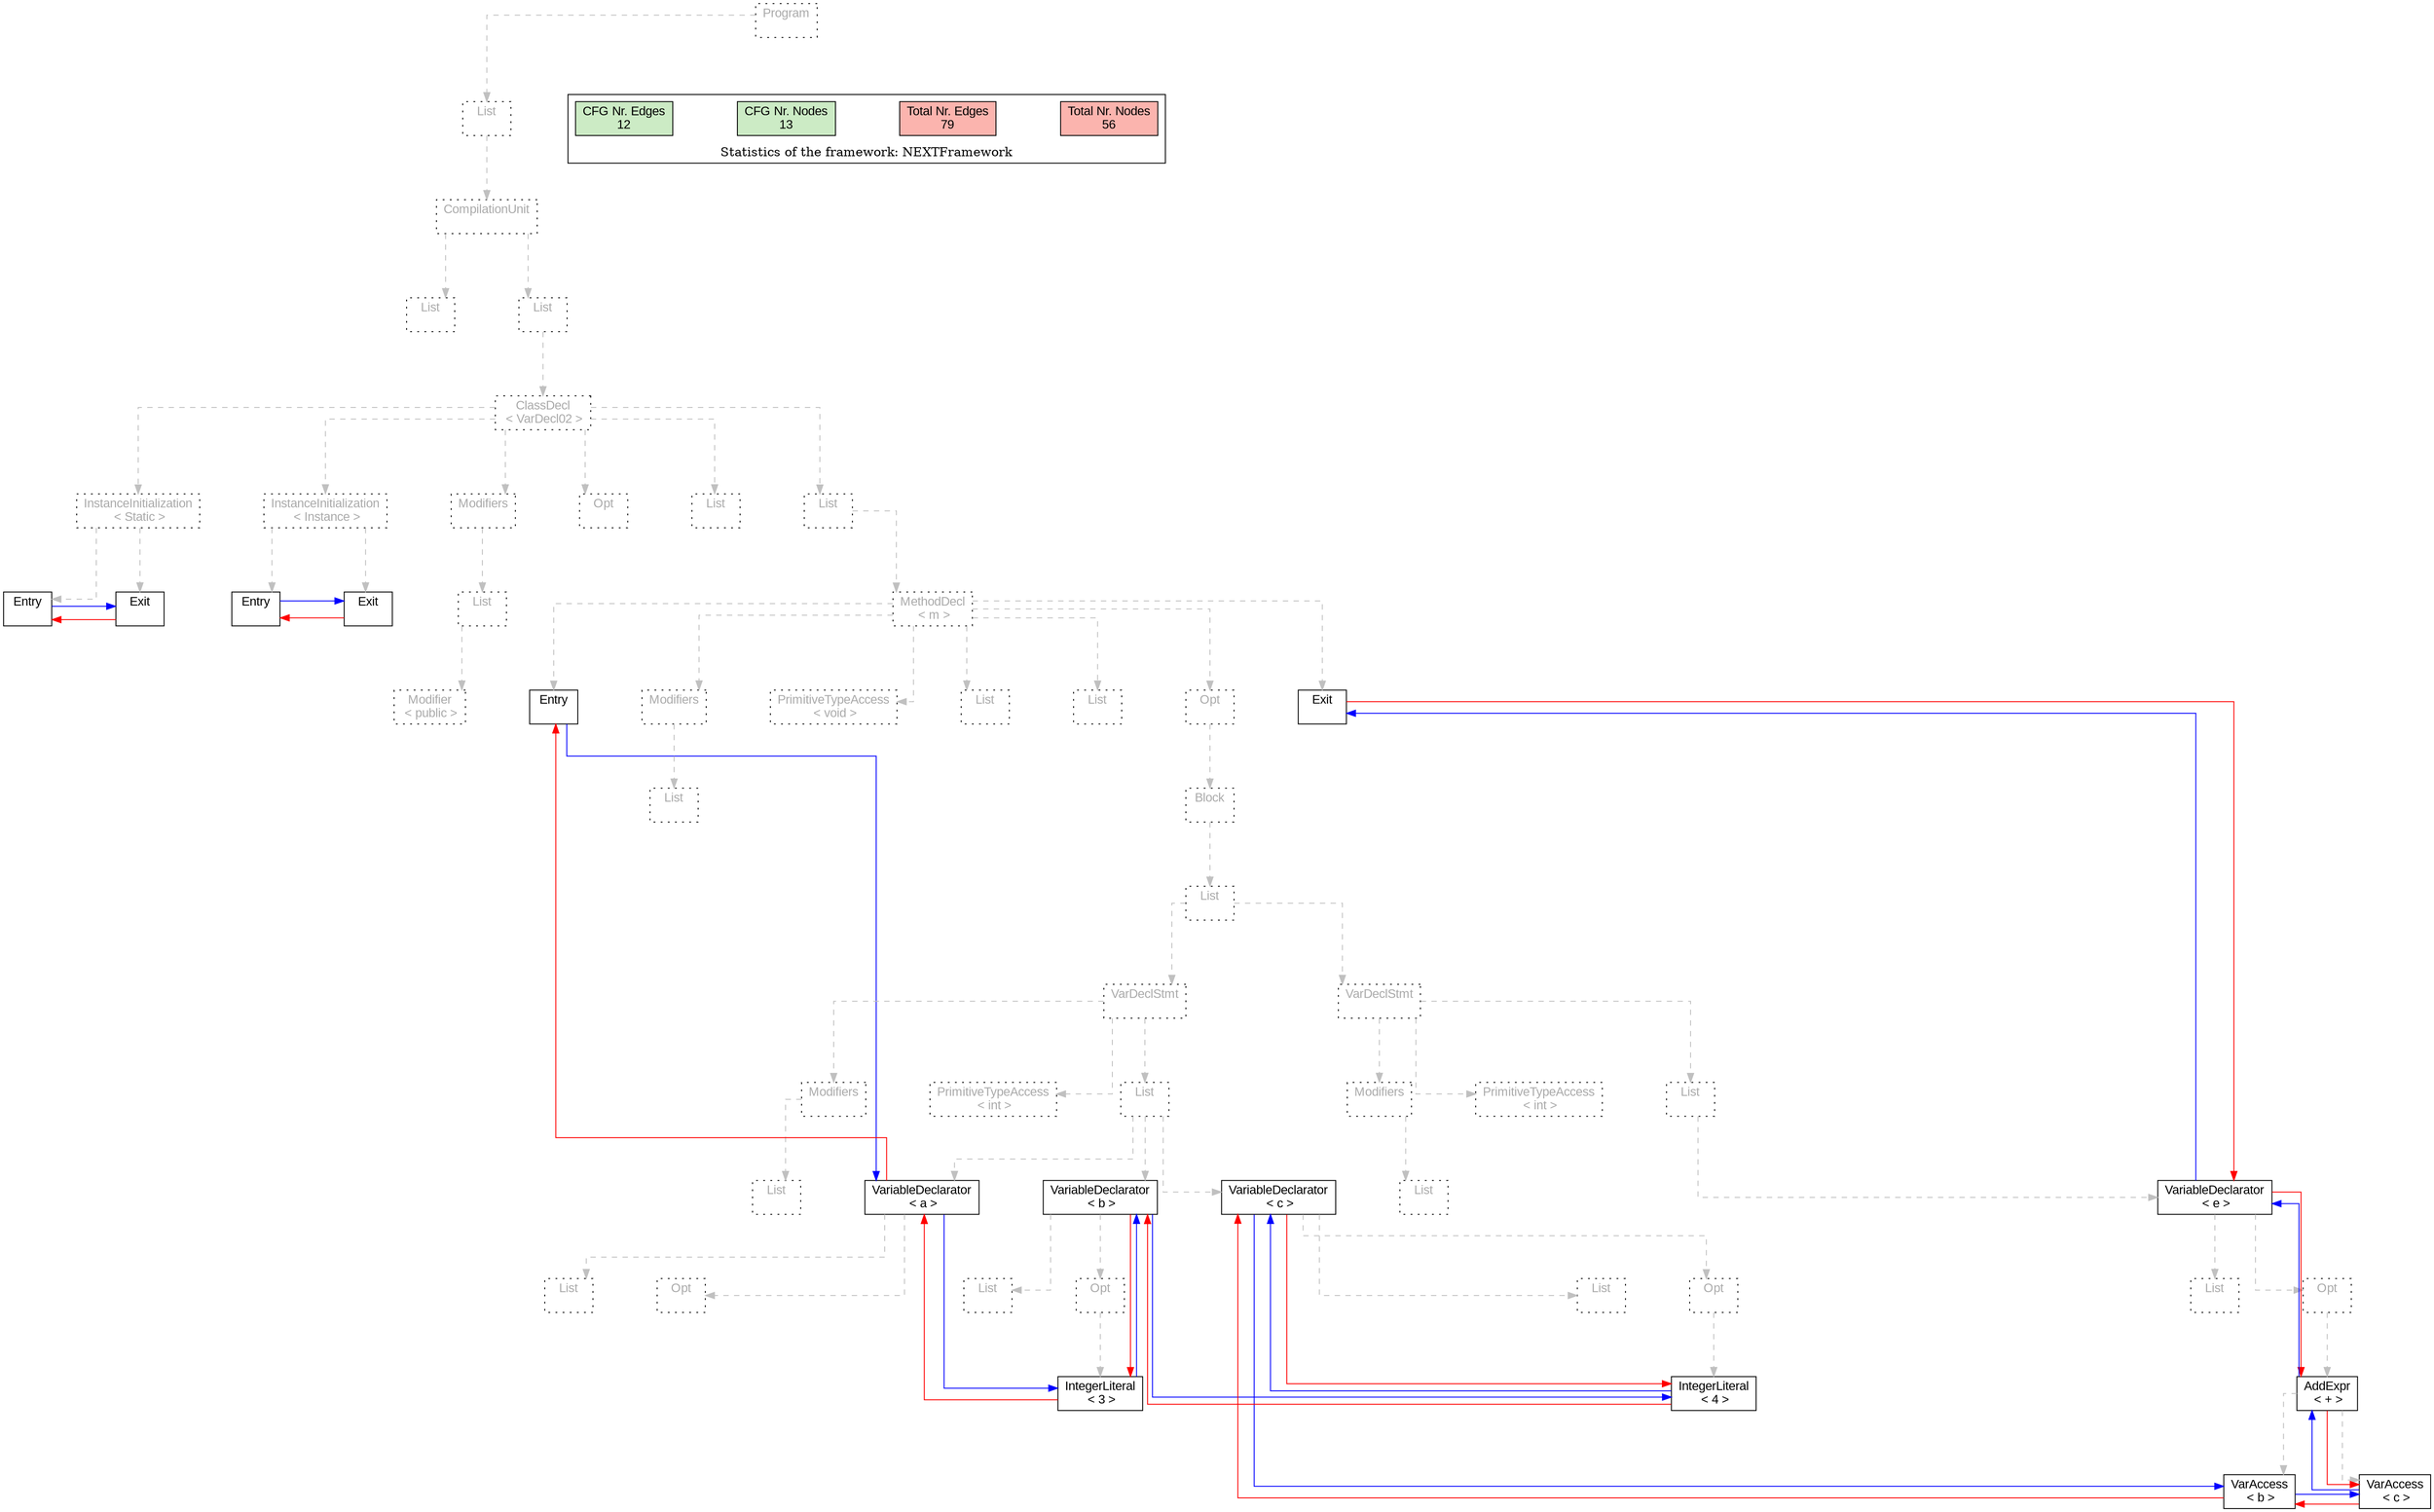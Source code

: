 digraph G {
graph [splines=ortho, nodesep="1", ranksep="1"]
node [shape=rect, fontname=Arial];
{ rank = same; "Program[0]"}
{ rank = same; "List[1]"}
{ rank = same; "CompilationUnit[2]"}
{ rank = same; "List[3]"; "List[4]"}
{ rank = same; "ClassDecl[5]"}
{ rank = same; "Modifiers[22]"; "Opt[25]"; "List[26]"; "List[27]"; "InstanceInitialization[6]"; "InstanceInitialization[14]"}
{ rank = same; "List[23]"; "MethodDecl[28]"; "Entry[7]"; "Exit[8]"; "Entry[15]"; "Exit[16]"}
{ rank = same; "Modifier[24]"; "Entry[29]"; "Modifiers[30]"; "PrimitiveTypeAccess[32]"; "List[33]"; "List[34]"; "Opt[35]"; "Exit[36]"}
{ rank = same; "List[31]"; "Block[36]"}
{ rank = same; "List[37]"}
{ rank = same; "VarDeclStmt[38]"; "VarDeclStmt[54]"}
{ rank = same; "Modifiers[39]"; "PrimitiveTypeAccess[41]"; "List[42]"; "Modifiers[55]"; "PrimitiveTypeAccess[57]"; "List[58]"}
{ rank = same; "List[40]"; "VariableDeclarator[43]"; "VariableDeclarator[46]"; "VariableDeclarator[50]"; "List[56]"; "VariableDeclarator[59]"}
{ rank = same; "List[44]"; "Opt[45]"; "List[47]"; "Opt[48]"; "List[51]"; "Opt[52]"; "List[60]"; "Opt[61]"}
{ rank = same; "IntegerLiteral[49]"; "IntegerLiteral[53]"; "AddExpr[62]"}
{ rank = same; "VarAccess[63]"; "VarAccess[64]"}
"Program[0]" [label="Program\n ", style= dotted   fillcolor="#eeeeee" fontcolor="#aaaaaa"  ]
"List[1]" [label="List\n ", style= dotted   fillcolor="#eeeeee" fontcolor="#aaaaaa"  ]
"CompilationUnit[2]" [label="CompilationUnit\n ", style= dotted   fillcolor="#eeeeee" fontcolor="#aaaaaa"  ]
"List[3]" [label="List\n ", style= dotted   fillcolor="#eeeeee" fontcolor="#aaaaaa"  ]
"List[4]" [label="List\n ", style= dotted   fillcolor="#eeeeee" fontcolor="#aaaaaa"  ]
"ClassDecl[5]" [label="ClassDecl\n < VarDecl02 >", style= dotted   fillcolor="#eeeeee" fontcolor="#aaaaaa"  ]
"Modifiers[22]" [label="Modifiers\n ", style= dotted   fillcolor="#eeeeee" fontcolor="#aaaaaa"  ]
"List[23]" [label="List\n ", style= dotted   fillcolor="#eeeeee" fontcolor="#aaaaaa"  ]
"Modifier[24]" [label="Modifier\n < public >", style= dotted   fillcolor="#eeeeee" fontcolor="#aaaaaa"  ]
"Opt[25]" [label="Opt\n ", style= dotted   fillcolor="#eeeeee" fontcolor="#aaaaaa"  ]
"List[26]" [label="List\n ", style= dotted   fillcolor="#eeeeee" fontcolor="#aaaaaa"  ]
"List[27]" [label="List\n ", style= dotted   fillcolor="#eeeeee" fontcolor="#aaaaaa"  ]
"MethodDecl[28]" [label="MethodDecl\n < m >", style= dotted   fillcolor="#eeeeee" fontcolor="#aaaaaa"  ]
"Entry[29]" [label="Entry\n ", fillcolor=white   style=filled  ]
"Modifiers[30]" [label="Modifiers\n ", style= dotted   fillcolor="#eeeeee" fontcolor="#aaaaaa"  ]
"List[31]" [label="List\n ", style= dotted   fillcolor="#eeeeee" fontcolor="#aaaaaa"  ]
"PrimitiveTypeAccess[32]" [label="PrimitiveTypeAccess\n < void >", style= dotted   fillcolor="#eeeeee" fontcolor="#aaaaaa"  ]
"List[33]" [label="List\n ", style= dotted   fillcolor="#eeeeee" fontcolor="#aaaaaa"  ]
"List[34]" [label="List\n ", style= dotted   fillcolor="#eeeeee" fontcolor="#aaaaaa"  ]
"Opt[35]" [label="Opt\n ", style= dotted   fillcolor="#eeeeee" fontcolor="#aaaaaa"  ]
"Block[36]" [label="Block\n ", style= dotted   fillcolor="#eeeeee" fontcolor="#aaaaaa"  ]
"List[37]" [label="List\n ", style= dotted   fillcolor="#eeeeee" fontcolor="#aaaaaa"  ]
"VarDeclStmt[38]" [label="VarDeclStmt\n ", style= dotted   fillcolor="#eeeeee" fontcolor="#aaaaaa"  ]
"Modifiers[39]" [label="Modifiers\n ", style= dotted   fillcolor="#eeeeee" fontcolor="#aaaaaa"  ]
"List[40]" [label="List\n ", style= dotted   fillcolor="#eeeeee" fontcolor="#aaaaaa"  ]
"PrimitiveTypeAccess[41]" [label="PrimitiveTypeAccess\n < int >", style= dotted   fillcolor="#eeeeee" fontcolor="#aaaaaa"  ]
"List[42]" [label="List\n ", style= dotted   fillcolor="#eeeeee" fontcolor="#aaaaaa"  ]
"VariableDeclarator[43]" [label="VariableDeclarator\n < a >", fillcolor=white   style=filled  ]
"List[44]" [label="List\n ", style= dotted   fillcolor="#eeeeee" fontcolor="#aaaaaa"  ]
"Opt[45]" [label="Opt\n ", style= dotted   fillcolor="#eeeeee" fontcolor="#aaaaaa"  ]
"VariableDeclarator[46]" [label="VariableDeclarator\n < b >", fillcolor=white   style=filled  ]
"List[47]" [label="List\n ", style= dotted   fillcolor="#eeeeee" fontcolor="#aaaaaa"  ]
"Opt[48]" [label="Opt\n ", style= dotted   fillcolor="#eeeeee" fontcolor="#aaaaaa"  ]
"IntegerLiteral[49]" [label="IntegerLiteral\n < 3 >", fillcolor=white   style=filled  ]
"VariableDeclarator[50]" [label="VariableDeclarator\n < c >", fillcolor=white   style=filled  ]
"List[51]" [label="List\n ", style= dotted   fillcolor="#eeeeee" fontcolor="#aaaaaa"  ]
"Opt[52]" [label="Opt\n ", style= dotted   fillcolor="#eeeeee" fontcolor="#aaaaaa"  ]
"IntegerLiteral[53]" [label="IntegerLiteral\n < 4 >", fillcolor=white   style=filled  ]
"VarDeclStmt[54]" [label="VarDeclStmt\n ", style= dotted   fillcolor="#eeeeee" fontcolor="#aaaaaa"  ]
"Modifiers[55]" [label="Modifiers\n ", style= dotted   fillcolor="#eeeeee" fontcolor="#aaaaaa"  ]
"List[56]" [label="List\n ", style= dotted   fillcolor="#eeeeee" fontcolor="#aaaaaa"  ]
"PrimitiveTypeAccess[57]" [label="PrimitiveTypeAccess\n < int >", style= dotted   fillcolor="#eeeeee" fontcolor="#aaaaaa"  ]
"List[58]" [label="List\n ", style= dotted   fillcolor="#eeeeee" fontcolor="#aaaaaa"  ]
"VariableDeclarator[59]" [label="VariableDeclarator\n < e >", fillcolor=white   style=filled  ]
"List[60]" [label="List\n ", style= dotted   fillcolor="#eeeeee" fontcolor="#aaaaaa"  ]
"Opt[61]" [label="Opt\n ", style= dotted   fillcolor="#eeeeee" fontcolor="#aaaaaa"  ]
"AddExpr[62]" [label="AddExpr\n < + >", fillcolor=white   style=filled  ]
"VarAccess[63]" [label="VarAccess\n < b >", fillcolor=white   style=filled  ]
"VarAccess[64]" [label="VarAccess\n < c >", fillcolor=white   style=filled  ]
"Exit[36]" [label="Exit\n ", fillcolor=white   style=filled  ]
"InstanceInitialization[6]" [label="InstanceInitialization\n < Instance >", style= dotted   fillcolor="#eeeeee" fontcolor="#aaaaaa"  ]
"Entry[7]" [label="Entry\n ", fillcolor=white   style=filled  ]
"Exit[8]" [label="Exit\n ", fillcolor=white   style=filled  ]
"InstanceInitialization[14]" [label="InstanceInitialization\n < Static >", style= dotted   fillcolor="#eeeeee" fontcolor="#aaaaaa"  ]
"Entry[15]" [label="Entry\n ", fillcolor=white   style=filled  ]
"Exit[16]" [label="Exit\n ", fillcolor=white   style=filled  ]
"CompilationUnit[2]" -> "List[3]" [style=dashed, color=gray]
"List[23]" -> "Modifier[24]" [style=dashed, color=gray]
"Modifiers[22]" -> "List[23]" [style=dashed, color=gray]
"ClassDecl[5]" -> "Modifiers[22]" [style=dashed, color=gray]
"ClassDecl[5]" -> "Opt[25]" [style=dashed, color=gray]
"ClassDecl[5]" -> "List[26]" [style=dashed, color=gray]
"MethodDecl[28]" -> "Entry[29]" [style=dashed, color=gray]
"Modifiers[30]" -> "List[31]" [style=dashed, color=gray]
"MethodDecl[28]" -> "Modifiers[30]" [style=dashed, color=gray]
"MethodDecl[28]" -> "PrimitiveTypeAccess[32]" [style=dashed, color=gray]
"MethodDecl[28]" -> "List[33]" [style=dashed, color=gray]
"MethodDecl[28]" -> "List[34]" [style=dashed, color=gray]
"Modifiers[39]" -> "List[40]" [style=dashed, color=gray]
"VarDeclStmt[38]" -> "Modifiers[39]" [style=dashed, color=gray]
"VarDeclStmt[38]" -> "PrimitiveTypeAccess[41]" [style=dashed, color=gray]
"VariableDeclarator[43]" -> "List[44]" [style=dashed, color=gray]
"VariableDeclarator[43]" -> "Opt[45]" [style=dashed, color=gray]
"List[42]" -> "VariableDeclarator[43]" [style=dashed, color=gray]
"VariableDeclarator[46]" -> "List[47]" [style=dashed, color=gray]
"Opt[48]" -> "IntegerLiteral[49]" [style=dashed, color=gray]
"VariableDeclarator[46]" -> "Opt[48]" [style=dashed, color=gray]
"List[42]" -> "VariableDeclarator[46]" [style=dashed, color=gray]
"VariableDeclarator[50]" -> "List[51]" [style=dashed, color=gray]
"Opt[52]" -> "IntegerLiteral[53]" [style=dashed, color=gray]
"VariableDeclarator[50]" -> "Opt[52]" [style=dashed, color=gray]
"List[42]" -> "VariableDeclarator[50]" [style=dashed, color=gray]
"VarDeclStmt[38]" -> "List[42]" [style=dashed, color=gray]
"List[37]" -> "VarDeclStmt[38]" [style=dashed, color=gray]
"Modifiers[55]" -> "List[56]" [style=dashed, color=gray]
"VarDeclStmt[54]" -> "Modifiers[55]" [style=dashed, color=gray]
"VarDeclStmt[54]" -> "PrimitiveTypeAccess[57]" [style=dashed, color=gray]
"VariableDeclarator[59]" -> "List[60]" [style=dashed, color=gray]
"AddExpr[62]" -> "VarAccess[63]" [style=dashed, color=gray]
"AddExpr[62]" -> "VarAccess[64]" [style=dashed, color=gray]
"Opt[61]" -> "AddExpr[62]" [style=dashed, color=gray]
"VariableDeclarator[59]" -> "Opt[61]" [style=dashed, color=gray]
"List[58]" -> "VariableDeclarator[59]" [style=dashed, color=gray]
"VarDeclStmt[54]" -> "List[58]" [style=dashed, color=gray]
"List[37]" -> "VarDeclStmt[54]" [style=dashed, color=gray]
"Block[36]" -> "List[37]" [style=dashed, color=gray]
"Opt[35]" -> "Block[36]" [style=dashed, color=gray]
"MethodDecl[28]" -> "Opt[35]" [style=dashed, color=gray]
"MethodDecl[28]" -> "Exit[36]" [style=dashed, color=gray]
"List[27]" -> "MethodDecl[28]" [style=dashed, color=gray]
"ClassDecl[5]" -> "List[27]" [style=dashed, color=gray]
"InstanceInitialization[6]" -> "Entry[7]" [style=dashed, color=gray]
"InstanceInitialization[6]" -> "Exit[8]" [style=dashed, color=gray]
"InstanceInitialization[14]" -> "Entry[15]" [style=dashed, color=gray]
"InstanceInitialization[14]" -> "Exit[16]" [style=dashed, color=gray]
"ClassDecl[5]" -> "InstanceInitialization[6]" [style=dashed, color=gray]
"ClassDecl[5]" -> "InstanceInitialization[14]" [style=dashed, color=gray]
"List[4]" -> "ClassDecl[5]" [style=dashed, color=gray]
"CompilationUnit[2]" -> "List[4]" [style=dashed, color=gray]
"List[1]" -> "CompilationUnit[2]" [style=dashed, color=gray]
"Program[0]" -> "List[1]" [style=dashed, color=gray]
"Exit[16]" -> "Entry[15]" [color=red, constraint=false]
"Entry[15]" -> "Exit[16]" [color=blue, constraint=false, xlabel=" "] 
"Exit[8]" -> "Entry[7]" [color=red, constraint=false]
"Entry[7]" -> "Exit[8]" [color=blue, constraint=false, xlabel=" "] 
"Exit[36]" -> "VariableDeclarator[59]" [color=red, constraint=false]
"VariableDeclarator[59]" -> "Exit[36]" [color=blue, constraint=false, xlabel=" "] 
"VariableDeclarator[59]" -> "AddExpr[62]" [color=red, constraint=false]
"AddExpr[62]" -> "VariableDeclarator[59]" [color=blue, constraint=false, xlabel=" "] 
"AddExpr[62]" -> "VarAccess[64]" [color=red, constraint=false]
"VarAccess[64]" -> "AddExpr[62]" [color=blue, constraint=false, xlabel=" "] 
"VarAccess[64]" -> "VarAccess[63]" [color=red, constraint=false]
"VarAccess[63]" -> "VarAccess[64]" [color=blue, constraint=false, xlabel=" "] 
"VarAccess[63]" -> "VariableDeclarator[50]" [color=red, constraint=false]
"VariableDeclarator[50]" -> "VarAccess[63]" [color=blue, constraint=false, xlabel=" "] 
"VariableDeclarator[50]" -> "IntegerLiteral[53]" [color=red, constraint=false]
"IntegerLiteral[53]" -> "VariableDeclarator[50]" [color=blue, constraint=false, xlabel=" "] 
"IntegerLiteral[53]" -> "VariableDeclarator[46]" [color=red, constraint=false]
"VariableDeclarator[46]" -> "IntegerLiteral[53]" [color=blue, constraint=false, xlabel=" "] 
"VariableDeclarator[46]" -> "IntegerLiteral[49]" [color=red, constraint=false]
"IntegerLiteral[49]" -> "VariableDeclarator[46]" [color=blue, constraint=false, xlabel=" "] 
"IntegerLiteral[49]" -> "VariableDeclarator[43]" [color=red, constraint=false]
"VariableDeclarator[43]" -> "IntegerLiteral[49]" [color=blue, constraint=false, xlabel=" "] 
"VariableDeclarator[43]" -> "Entry[29]" [color=red, constraint=false]
"Entry[29]" -> "VariableDeclarator[43]" [color=blue, constraint=false, xlabel=" "] 
"List[3]" -> "List[4]" [style=invis]
"InstanceInitialization[14]" -> "InstanceInitialization[6]" -> "Modifiers[22]" -> "Opt[25]" -> "List[26]" -> "List[27]" [style=invis]
"Entry[29]" -> "Modifiers[30]" -> "PrimitiveTypeAccess[32]" -> "List[33]" -> "List[34]" -> "Opt[35]" -> "Exit[36]" [style=invis]
"VarDeclStmt[38]" -> "VarDeclStmt[54]" [style=invis]
"Modifiers[39]" -> "PrimitiveTypeAccess[41]" -> "List[42]" [style=invis]
"VariableDeclarator[43]" -> "VariableDeclarator[46]" -> "VariableDeclarator[50]" [style=invis]
"List[44]" -> "Opt[45]" [style=invis]
"List[47]" -> "Opt[48]" [style=invis]
"List[51]" -> "Opt[52]" [style=invis]
"Modifiers[55]" -> "PrimitiveTypeAccess[57]" -> "List[58]" [style=invis]
"List[60]" -> "Opt[61]" [style=invis]
"VarAccess[63]" -> "VarAccess[64]" [style=invis]
"Entry[7]" -> "Exit[8]" [style=invis]
"Entry[15]" -> "Exit[16]" [style=invis]

subgraph cluster_legend {
{node [style=filled, fillcolor=1, colorscheme="pastel13"]
Nodes [label="Total Nr. Nodes
56", fillcolor=1]
Edges [label="Total Nr. Edges
79", fillcolor=1]
NodesCFG [label="CFG Nr. Nodes
13", fillcolor=3]
EdgesCFG [label="CFG Nr. Edges
12", fillcolor=3]
Nodes-> "Program[0]" -> NodesCFG  [style="invis"]
Edges -> "Program[0]" ->EdgesCFG [style="invis"]}
label = "Statistics of the framework: NEXTFramework"
style="solid"
ranksep=0.05
nodesep=0.01
labelloc = b
len=2
}}